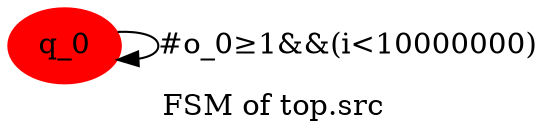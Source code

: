 digraph G {
graph [label="FSM of top.src"]
0[color="red" label="q_0" style="filled"];
0->0 [label="#o_0≥1&&(i<10000000)"];
}
digraph G {
graph [label="FSM of top.fir"]
0[color="red" label="q_0" style="filled"];
0->0 [label="#i_0≥1⋀#o_0≥1"];
}
digraph G {
graph [label="FSM of top.sink"]
0[color="red" label="q_0" style="filled"];
0->0 [label="#i_0≥1"];
}
